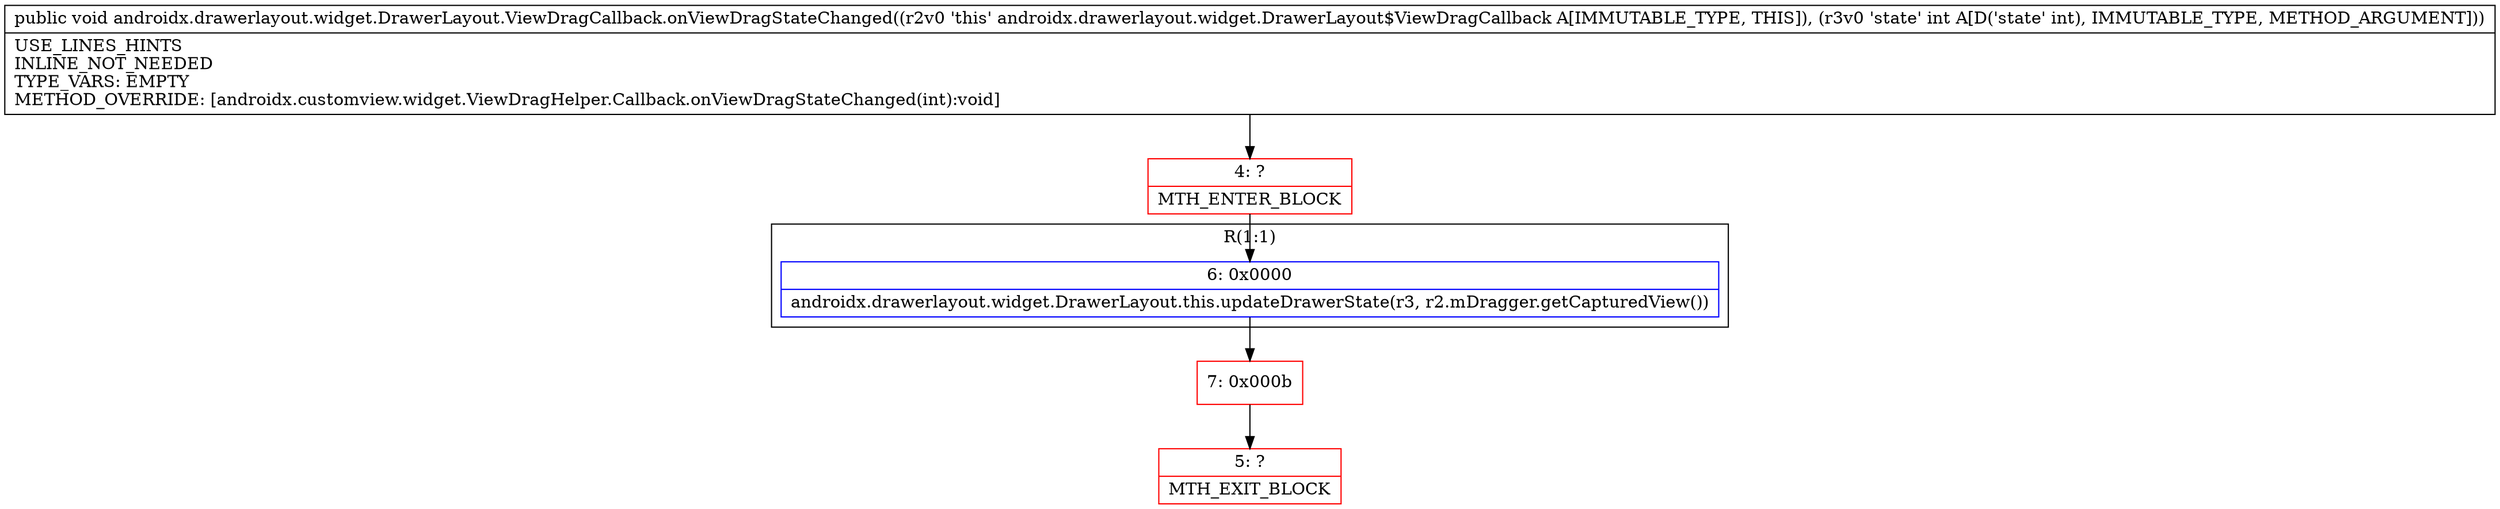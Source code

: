 digraph "CFG forandroidx.drawerlayout.widget.DrawerLayout.ViewDragCallback.onViewDragStateChanged(I)V" {
subgraph cluster_Region_1064722186 {
label = "R(1:1)";
node [shape=record,color=blue];
Node_6 [shape=record,label="{6\:\ 0x0000|androidx.drawerlayout.widget.DrawerLayout.this.updateDrawerState(r3, r2.mDragger.getCapturedView())\l}"];
}
Node_4 [shape=record,color=red,label="{4\:\ ?|MTH_ENTER_BLOCK\l}"];
Node_7 [shape=record,color=red,label="{7\:\ 0x000b}"];
Node_5 [shape=record,color=red,label="{5\:\ ?|MTH_EXIT_BLOCK\l}"];
MethodNode[shape=record,label="{public void androidx.drawerlayout.widget.DrawerLayout.ViewDragCallback.onViewDragStateChanged((r2v0 'this' androidx.drawerlayout.widget.DrawerLayout$ViewDragCallback A[IMMUTABLE_TYPE, THIS]), (r3v0 'state' int A[D('state' int), IMMUTABLE_TYPE, METHOD_ARGUMENT]))  | USE_LINES_HINTS\lINLINE_NOT_NEEDED\lTYPE_VARS: EMPTY\lMETHOD_OVERRIDE: [androidx.customview.widget.ViewDragHelper.Callback.onViewDragStateChanged(int):void]\l}"];
MethodNode -> Node_4;Node_6 -> Node_7;
Node_4 -> Node_6;
Node_7 -> Node_5;
}

